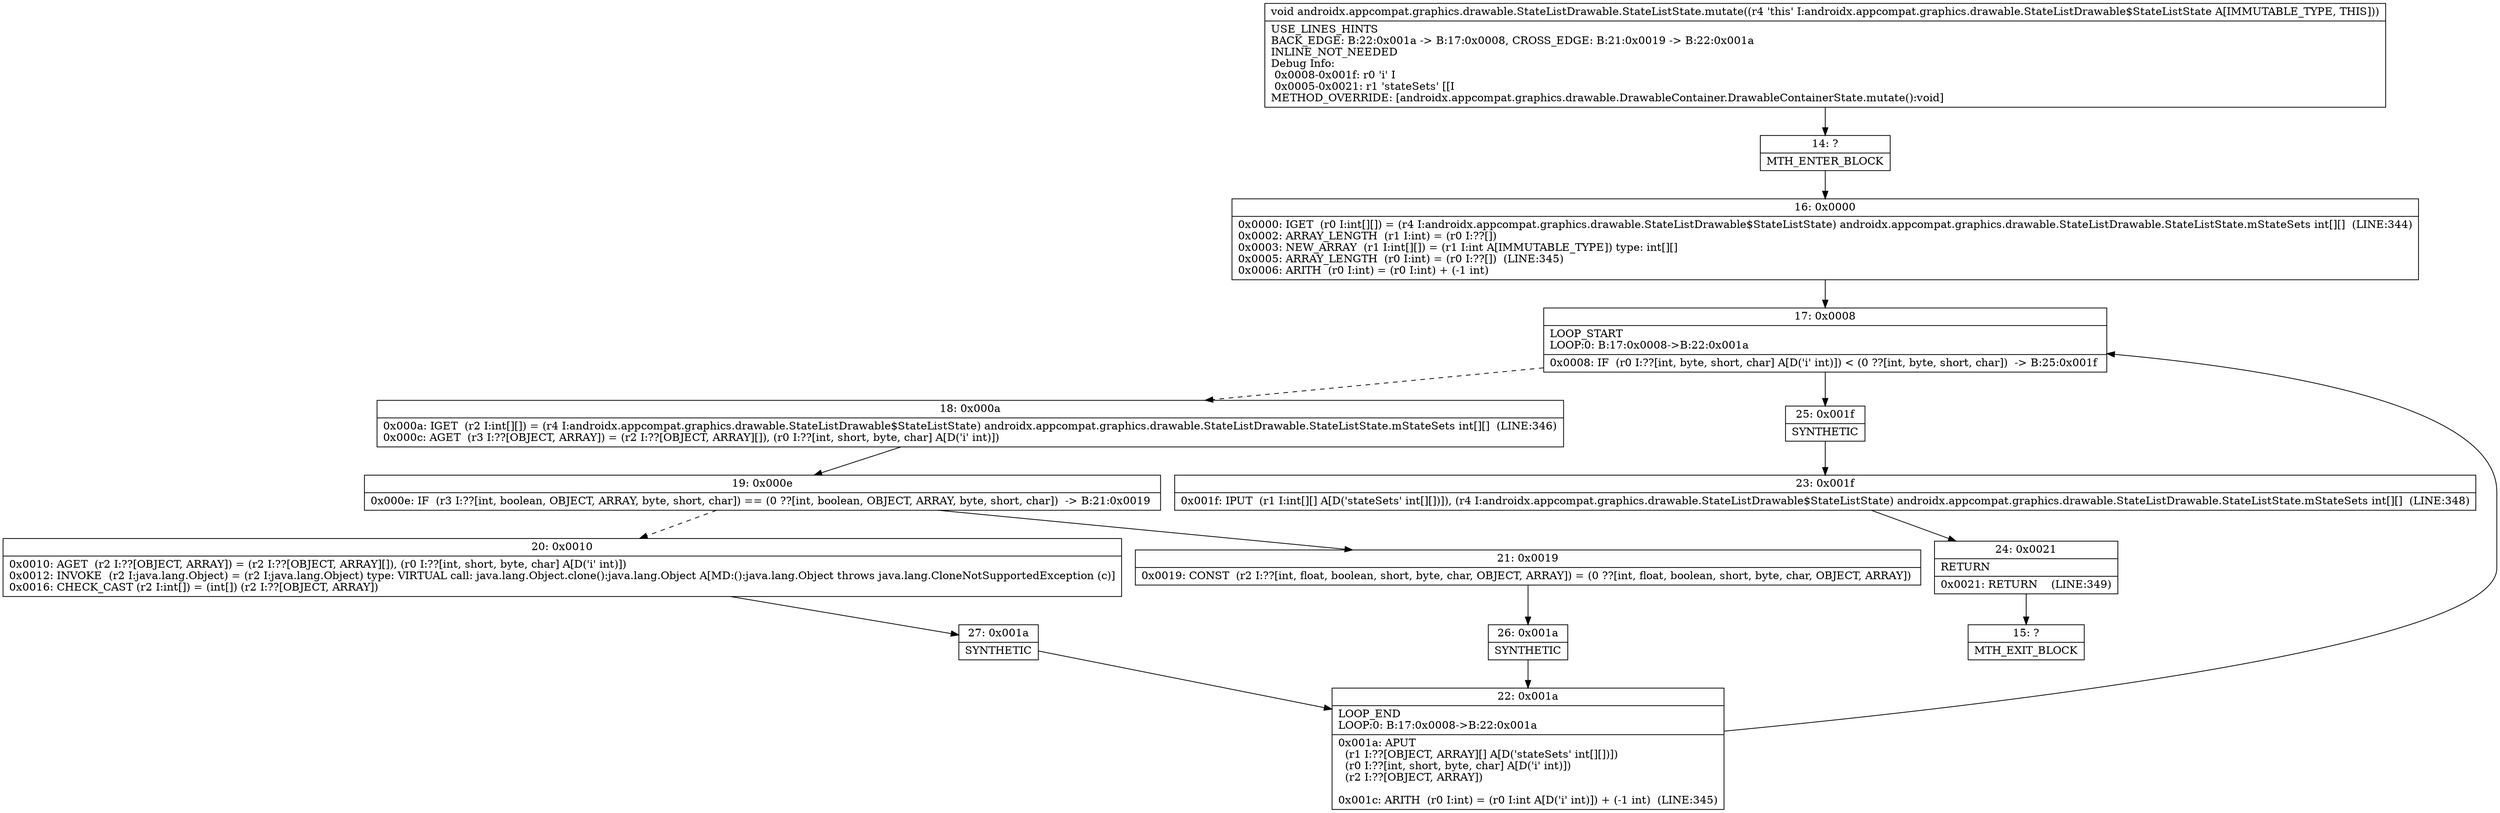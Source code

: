 digraph "CFG forandroidx.appcompat.graphics.drawable.StateListDrawable.StateListState.mutate()V" {
Node_14 [shape=record,label="{14\:\ ?|MTH_ENTER_BLOCK\l}"];
Node_16 [shape=record,label="{16\:\ 0x0000|0x0000: IGET  (r0 I:int[][]) = (r4 I:androidx.appcompat.graphics.drawable.StateListDrawable$StateListState) androidx.appcompat.graphics.drawable.StateListDrawable.StateListState.mStateSets int[][]  (LINE:344)\l0x0002: ARRAY_LENGTH  (r1 I:int) = (r0 I:??[]) \l0x0003: NEW_ARRAY  (r1 I:int[][]) = (r1 I:int A[IMMUTABLE_TYPE]) type: int[][] \l0x0005: ARRAY_LENGTH  (r0 I:int) = (r0 I:??[])  (LINE:345)\l0x0006: ARITH  (r0 I:int) = (r0 I:int) + (\-1 int) \l}"];
Node_17 [shape=record,label="{17\:\ 0x0008|LOOP_START\lLOOP:0: B:17:0x0008\-\>B:22:0x001a\l|0x0008: IF  (r0 I:??[int, byte, short, char] A[D('i' int)]) \< (0 ??[int, byte, short, char])  \-\> B:25:0x001f \l}"];
Node_18 [shape=record,label="{18\:\ 0x000a|0x000a: IGET  (r2 I:int[][]) = (r4 I:androidx.appcompat.graphics.drawable.StateListDrawable$StateListState) androidx.appcompat.graphics.drawable.StateListDrawable.StateListState.mStateSets int[][]  (LINE:346)\l0x000c: AGET  (r3 I:??[OBJECT, ARRAY]) = (r2 I:??[OBJECT, ARRAY][]), (r0 I:??[int, short, byte, char] A[D('i' int)]) \l}"];
Node_19 [shape=record,label="{19\:\ 0x000e|0x000e: IF  (r3 I:??[int, boolean, OBJECT, ARRAY, byte, short, char]) == (0 ??[int, boolean, OBJECT, ARRAY, byte, short, char])  \-\> B:21:0x0019 \l}"];
Node_20 [shape=record,label="{20\:\ 0x0010|0x0010: AGET  (r2 I:??[OBJECT, ARRAY]) = (r2 I:??[OBJECT, ARRAY][]), (r0 I:??[int, short, byte, char] A[D('i' int)]) \l0x0012: INVOKE  (r2 I:java.lang.Object) = (r2 I:java.lang.Object) type: VIRTUAL call: java.lang.Object.clone():java.lang.Object A[MD:():java.lang.Object throws java.lang.CloneNotSupportedException (c)]\l0x0016: CHECK_CAST (r2 I:int[]) = (int[]) (r2 I:??[OBJECT, ARRAY]) \l}"];
Node_27 [shape=record,label="{27\:\ 0x001a|SYNTHETIC\l}"];
Node_22 [shape=record,label="{22\:\ 0x001a|LOOP_END\lLOOP:0: B:17:0x0008\-\>B:22:0x001a\l|0x001a: APUT  \l  (r1 I:??[OBJECT, ARRAY][] A[D('stateSets' int[][])])\l  (r0 I:??[int, short, byte, char] A[D('i' int)])\l  (r2 I:??[OBJECT, ARRAY])\l \l0x001c: ARITH  (r0 I:int) = (r0 I:int A[D('i' int)]) + (\-1 int)  (LINE:345)\l}"];
Node_21 [shape=record,label="{21\:\ 0x0019|0x0019: CONST  (r2 I:??[int, float, boolean, short, byte, char, OBJECT, ARRAY]) = (0 ??[int, float, boolean, short, byte, char, OBJECT, ARRAY]) \l}"];
Node_26 [shape=record,label="{26\:\ 0x001a|SYNTHETIC\l}"];
Node_25 [shape=record,label="{25\:\ 0x001f|SYNTHETIC\l}"];
Node_23 [shape=record,label="{23\:\ 0x001f|0x001f: IPUT  (r1 I:int[][] A[D('stateSets' int[][])]), (r4 I:androidx.appcompat.graphics.drawable.StateListDrawable$StateListState) androidx.appcompat.graphics.drawable.StateListDrawable.StateListState.mStateSets int[][]  (LINE:348)\l}"];
Node_24 [shape=record,label="{24\:\ 0x0021|RETURN\l|0x0021: RETURN    (LINE:349)\l}"];
Node_15 [shape=record,label="{15\:\ ?|MTH_EXIT_BLOCK\l}"];
MethodNode[shape=record,label="{void androidx.appcompat.graphics.drawable.StateListDrawable.StateListState.mutate((r4 'this' I:androidx.appcompat.graphics.drawable.StateListDrawable$StateListState A[IMMUTABLE_TYPE, THIS]))  | USE_LINES_HINTS\lBACK_EDGE: B:22:0x001a \-\> B:17:0x0008, CROSS_EDGE: B:21:0x0019 \-\> B:22:0x001a\lINLINE_NOT_NEEDED\lDebug Info:\l  0x0008\-0x001f: r0 'i' I\l  0x0005\-0x0021: r1 'stateSets' [[I\lMETHOD_OVERRIDE: [androidx.appcompat.graphics.drawable.DrawableContainer.DrawableContainerState.mutate():void]\l}"];
MethodNode -> Node_14;Node_14 -> Node_16;
Node_16 -> Node_17;
Node_17 -> Node_18[style=dashed];
Node_17 -> Node_25;
Node_18 -> Node_19;
Node_19 -> Node_20[style=dashed];
Node_19 -> Node_21;
Node_20 -> Node_27;
Node_27 -> Node_22;
Node_22 -> Node_17;
Node_21 -> Node_26;
Node_26 -> Node_22;
Node_25 -> Node_23;
Node_23 -> Node_24;
Node_24 -> Node_15;
}

